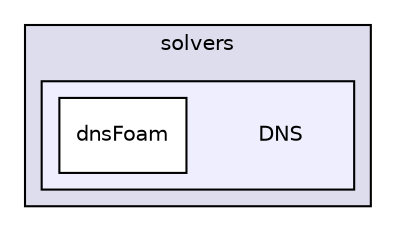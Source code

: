digraph "applications/solvers/DNS" {
  bgcolor=transparent;
  compound=true
  node [ fontsize="10", fontname="Helvetica"];
  edge [ labelfontsize="10", labelfontname="Helvetica"];
  subgraph clusterdir_fdd174abb8ada244b49e98779c87ac3c {
    graph [ bgcolor="#ddddee", pencolor="black", label="solvers" fontname="Helvetica", fontsize="10", URL="dir_fdd174abb8ada244b49e98779c87ac3c.html"]
  subgraph clusterdir_cd92214bc98a4694331953f5bfc53511 {
    graph [ bgcolor="#eeeeff", pencolor="black", label="" URL="dir_cd92214bc98a4694331953f5bfc53511.html"];
    dir_cd92214bc98a4694331953f5bfc53511 [shape=plaintext label="DNS"];
    dir_86649e9769991d19bbf486690d08bde1 [shape=box label="dnsFoam" color="black" fillcolor="white" style="filled" URL="dir_86649e9769991d19bbf486690d08bde1.html"];
  }
  }
}

